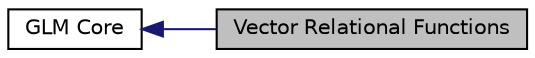 digraph "Vector Relational Functions"
{
  edge [fontname="Helvetica",fontsize="10",labelfontname="Helvetica",labelfontsize="10"];
  node [fontname="Helvetica",fontsize="10",shape=record];
  rankdir=LR;
  Node0 [label="Vector Relational Functions",height=0.2,width=0.4,color="black", fillcolor="grey75", style="filled" fontcolor="black"];
  Node1 [label="GLM Core",height=0.2,width=0.4,color="black", fillcolor="white", style="filled",URL="$group__core.html",tooltip="The core of GLM, which implements exactly and only the GLSL specification to the degree possible..."];
  Node1->Node0 [shape=plaintext, color="midnightblue", dir="back", style="solid"];
}
